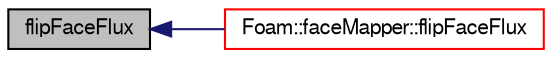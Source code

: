 digraph "flipFaceFlux"
{
  bgcolor="transparent";
  edge [fontname="FreeSans",fontsize="10",labelfontname="FreeSans",labelfontsize="10"];
  node [fontname="FreeSans",fontsize="10",shape=record];
  rankdir="LR";
  Node12675 [label="flipFaceFlux",height=0.2,width=0.4,color="black", fillcolor="grey75", style="filled", fontcolor="black"];
  Node12675 -> Node12676 [dir="back",color="midnightblue",fontsize="10",style="solid",fontname="FreeSans"];
  Node12676 [label="Foam::faceMapper::flipFaceFlux",height=0.2,width=0.4,color="red",URL="$a27350.html#ac63bd1ee8ec2d1b89864f3f27acecea5",tooltip="Return flux flip map. "];
}
